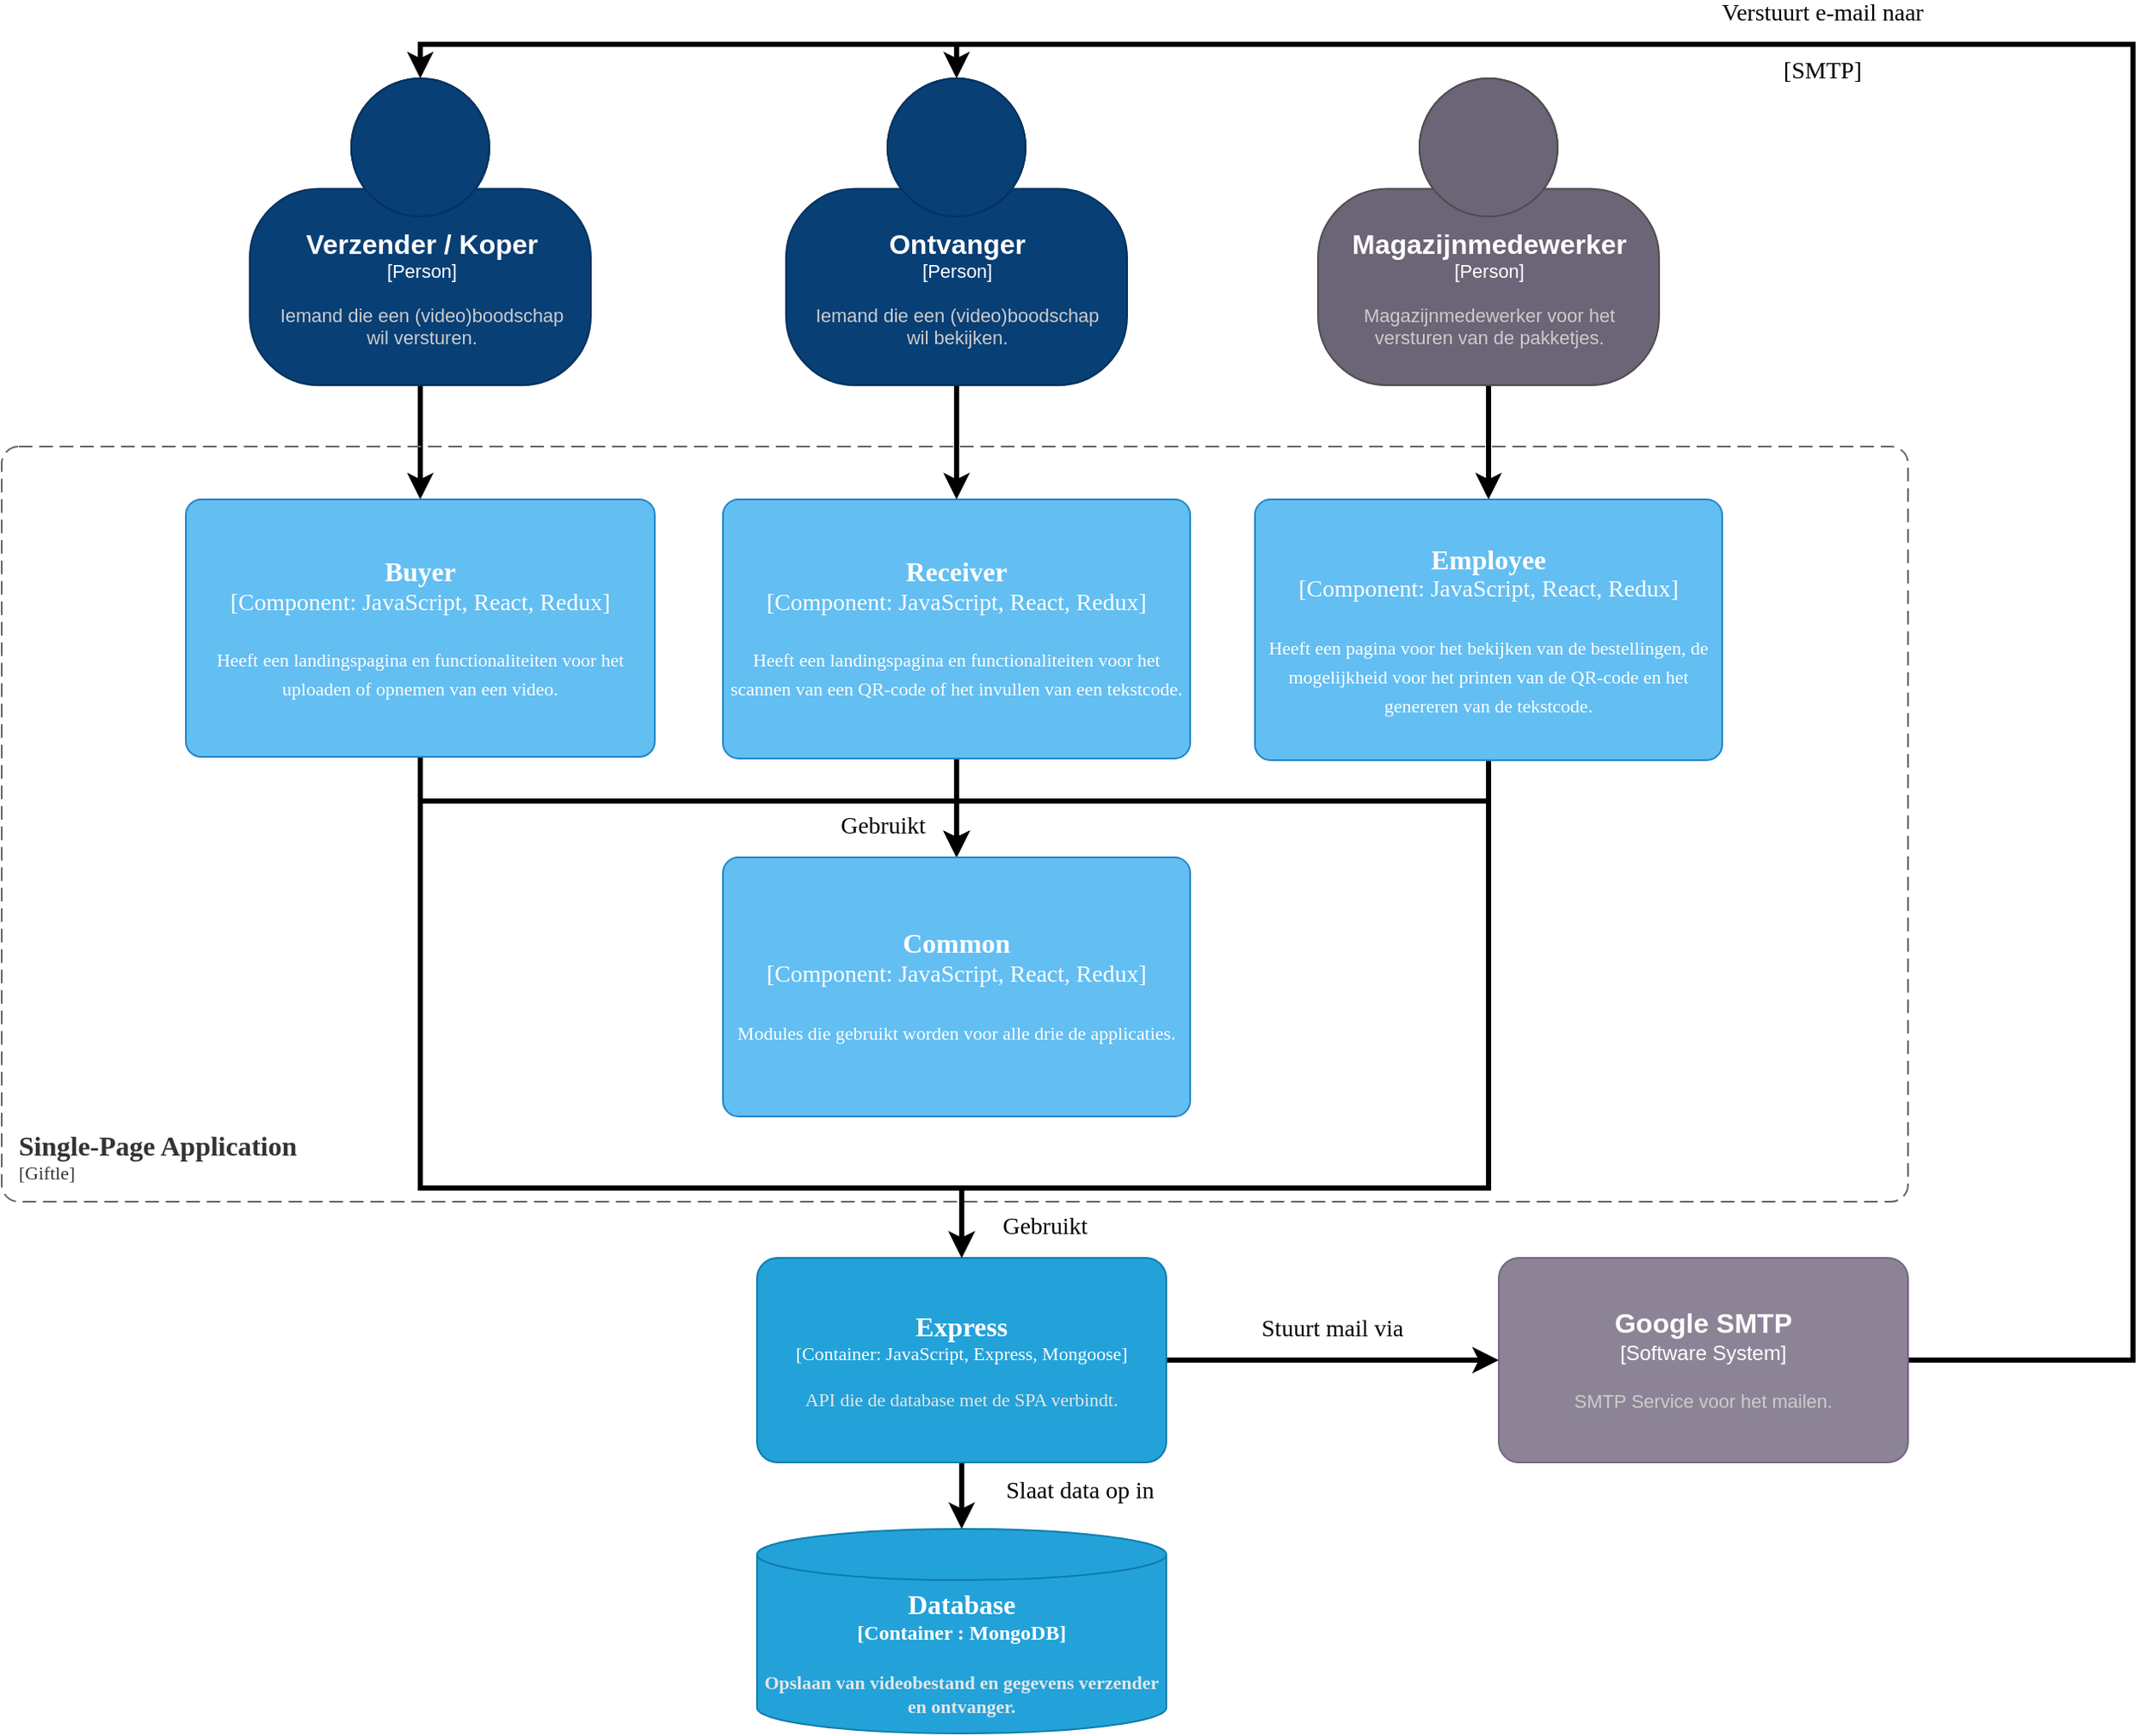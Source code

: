 <mxfile version="15.9.1" type="device"><diagram id="-0ToV_xf4O4VbdPgDHqG" name="Page-1"><mxGraphModel dx="2431" dy="1089" grid="0" gridSize="10" guides="1" tooltips="1" connect="1" arrows="1" fold="1" page="0" pageScale="1" pageWidth="850" pageHeight="1100" math="0" shadow="0"><root><mxCell id="0"/><mxCell id="1" parent="0"/><mxCell id="0wUdZuKvDCX5RXPIYe8K-27" style="edgeStyle=orthogonalEdgeStyle;rounded=0;orthogonalLoop=1;jettySize=auto;html=1;exitX=0.5;exitY=1;exitDx=0;exitDy=0;exitPerimeter=0;entryX=0.5;entryY=0;entryDx=0;entryDy=0;entryPerimeter=0;fontFamily=Verdana;fontSize=14;fontColor=#000000;strokeColor=default;strokeWidth=3;" parent="1" source="0wUdZuKvDCX5RXPIYe8K-1" target="0wUdZuKvDCX5RXPIYe8K-42" edge="1"><mxGeometry relative="1" as="geometry"><mxPoint x="188" y="338.0" as="targetPoint"/></mxGeometry></mxCell><object c4Name="Verzender / Koper" c4Type="Person" c4Description="Iemand die een (video)boodschap&#10;wil versturen." label="&lt;font style=&quot;font-size: 16px&quot;&gt;&lt;b&gt;%c4Name%&lt;/b&gt;&lt;/font&gt;&lt;div&gt;[%c4Type%]&lt;/div&gt;&lt;br&gt;&lt;div&gt;&lt;font style=&quot;font-size: 11px&quot;&gt;&lt;font color=&quot;#cccccc&quot;&gt;%c4Description%&lt;/font&gt;&lt;/div&gt;" placeholders="1" id="0wUdZuKvDCX5RXPIYe8K-1"><mxCell style="html=1;fontSize=11;dashed=0;whitespace=wrap;fillColor=#083F75;strokeColor=#06315C;fontColor=#ffffff;shape=mxgraph.c4.person2;align=center;metaEdit=1;points=[[0.5,0,0],[1,0.5,0],[1,0.75,0],[0.75,1,0],[0.5,1,0],[0.25,1,0],[0,0.75,0],[0,0.5,0]];resizable=0;" parent="1" vertex="1"><mxGeometry x="97.5" y="99" width="200" height="180" as="geometry"/></mxCell></object><mxCell id="sfqRo5XyO4a88tALqcXe-2" style="edgeStyle=orthogonalEdgeStyle;rounded=0;orthogonalLoop=1;jettySize=auto;html=1;entryX=0.5;entryY=0;entryDx=0;entryDy=0;entryPerimeter=0;strokeWidth=3;" parent="1" source="0wUdZuKvDCX5RXPIYe8K-5" target="0wUdZuKvDCX5RXPIYe8K-1" edge="1"><mxGeometry relative="1" as="geometry"><Array as="points"><mxPoint x="1202" y="851"/><mxPoint x="1202" y="79"/><mxPoint x="198" y="79"/></Array></mxGeometry></mxCell><mxCell id="sfqRo5XyO4a88tALqcXe-3" style="edgeStyle=orthogonalEdgeStyle;rounded=0;orthogonalLoop=1;jettySize=auto;html=1;entryX=0.5;entryY=0;entryDx=0;entryDy=0;entryPerimeter=0;strokeWidth=3;startArrow=none;" parent="1" source="sfqRo5XyO4a88tALqcXe-4" target="0wUdZuKvDCX5RXPIYe8K-66" edge="1"><mxGeometry relative="1" as="geometry"><Array as="points"><mxPoint x="512" y="79"/></Array></mxGeometry></mxCell><object placeholders="1" c4Name="Google SMTP" c4Type="Software System" c4Description="SMTP Service voor het mailen." label="&lt;font style=&quot;font-size: 16px&quot;&gt;&lt;b&gt;%c4Name%&lt;/b&gt;&lt;/font&gt;&lt;div&gt;[%c4Type%]&lt;/div&gt;&lt;br&gt;&lt;div&gt;&lt;font style=&quot;font-size: 11px&quot;&gt;&lt;font color=&quot;#cccccc&quot;&gt;%c4Description%&lt;/font&gt;&lt;/div&gt;" id="0wUdZuKvDCX5RXPIYe8K-5"><mxCell style="rounded=1;whiteSpace=wrap;html=1;labelBackgroundColor=none;fillColor=#8C8496;fontColor=#ffffff;align=center;arcSize=10;strokeColor=#736782;metaEdit=1;resizable=0;points=[[0.25,0,0],[0.5,0,0],[0.75,0,0],[1,0.25,0],[1,0.5,0],[1,0.75,0],[0.75,1,0],[0.5,1,0],[0.25,1,0],[0,0.75,0],[0,0.5,0],[0,0.25,0]];" parent="1" vertex="1"><mxGeometry x="830" y="791" width="240" height="120" as="geometry"/></mxCell></object><object placeholders="1" c4Name="Single-Page Application" c4Type="Software System" c4Application="Giftle" label="&lt;font style=&quot;font-size: 16px&quot;&gt;&lt;b&gt;&lt;div style=&quot;text-align: left&quot;&gt;%c4Name%&lt;/div&gt;&lt;/b&gt;&lt;/font&gt;&lt;div style=&quot;text-align: left&quot;&gt;[%c4Application%]&lt;/div&gt;" id="0wUdZuKvDCX5RXPIYe8K-20"><mxCell style="rounded=1;fontSize=11;whiteSpace=wrap;html=1;dashed=1;arcSize=20;fillColor=none;strokeColor=#666666;fontColor=#333333;labelBackgroundColor=none;align=left;verticalAlign=bottom;labelBorderColor=none;spacingTop=0;spacing=10;dashPattern=8 4;metaEdit=1;rotatable=0;perimeter=rectanglePerimeter;noLabel=0;labelPadding=0;allowArrows=0;connectable=0;expand=0;recursiveResize=0;editable=1;pointerEvents=0;absoluteArcSize=1;points=[[0.25,0,0],[0.5,0,0],[0.75,0,0],[1,0.25,0],[1,0.5,0],[1,0.75,0],[0.75,1,0],[0.5,1,0],[0.25,1,0],[0,0.75,0],[0,0.5,0],[0,0.25,0]];fontFamily=Verdana;" parent="1" vertex="1"><mxGeometry x="-48" y="315" width="1118" height="443" as="geometry"/></mxCell></object><object placeholders="1" c4Type="Database" c4Container="Container " c4Technology="MongoDB" c4Description="Opslaan van videobestand en gegevens verzender en ontvanger." label="&lt;font style=&quot;font-size: 16px&quot;&gt;&lt;b&gt;%c4Type%&lt;/font&gt;&lt;div&gt;[%c4Container%:&amp;nbsp;%c4Technology%]&lt;/div&gt;&lt;br&gt;&lt;div&gt;&lt;font style=&quot;font-size: 11px&quot;&gt;&lt;font color=&quot;#E6E6E6&quot;&gt;%c4Description%&lt;/font&gt;&lt;/div&gt;" id="0wUdZuKvDCX5RXPIYe8K-22"><mxCell style="shape=cylinder3;size=15;whiteSpace=wrap;html=1;boundedLbl=1;rounded=0;labelBackgroundColor=none;fillColor=#23A2D9;fontSize=12;fontColor=#ffffff;align=center;strokeColor=#0E7DAD;metaEdit=1;points=[[0.5,0,0],[1,0.25,0],[1,0.5,0],[1,0.75,0],[0.5,1,0],[0,0.75,0],[0,0.5,0],[0,0.25,0]];resizable=0;fontFamily=Verdana;" parent="1" vertex="1"><mxGeometry x="395" y="950" width="240" height="120" as="geometry"/></mxCell></object><mxCell id="0wUdZuKvDCX5RXPIYe8K-56" style="edgeStyle=orthogonalEdgeStyle;rounded=0;orthogonalLoop=1;jettySize=auto;html=1;exitX=0.5;exitY=1;exitDx=0;exitDy=0;exitPerimeter=0;entryX=0.5;entryY=0;entryDx=0;entryDy=0;entryPerimeter=0;fontFamily=Verdana;fontSize=14;fontColor=#000000;strokeColor=default;strokeWidth=3;" parent="1" source="0wUdZuKvDCX5RXPIYe8K-23" target="0wUdZuKvDCX5RXPIYe8K-22" edge="1"><mxGeometry relative="1" as="geometry"/></mxCell><mxCell id="0wUdZuKvDCX5RXPIYe8K-64" style="edgeStyle=orthogonalEdgeStyle;rounded=0;orthogonalLoop=1;jettySize=auto;html=1;entryX=0;entryY=0.5;entryDx=0;entryDy=0;entryPerimeter=0;fontFamily=Verdana;fontSize=14;fontColor=#000000;strokeColor=default;strokeWidth=3;" parent="1" source="0wUdZuKvDCX5RXPIYe8K-23" target="0wUdZuKvDCX5RXPIYe8K-5" edge="1"><mxGeometry relative="1" as="geometry"/></mxCell><object placeholders="1" c4Name="Express" c4Type="Container" c4Technology="JavaScript, Express, Mongoose" c4Description="API die de database met de SPA verbindt." label="&lt;font style=&quot;font-size: 16px&quot;&gt;&lt;b&gt;%c4Name%&lt;/b&gt;&lt;/font&gt;&lt;div&gt;[%c4Type%: %c4Technology%]&lt;/div&gt;&lt;br&gt;&lt;div&gt;&lt;font style=&quot;font-size: 11px&quot;&gt;&lt;font color=&quot;#E6E6E6&quot;&gt;%c4Description%&lt;/font&gt;&lt;/div&gt;" id="0wUdZuKvDCX5RXPIYe8K-23"><mxCell style="rounded=1;whiteSpace=wrap;html=1;fontSize=11;labelBackgroundColor=none;fillColor=#23A2D9;fontColor=#ffffff;align=center;arcSize=10;strokeColor=#0E7DAD;metaEdit=1;resizable=0;points=[[0.25,0,0],[0.5,0,0],[0.75,0,0],[1,0.25,0],[1,0.5,0],[1,0.75,0],[0.75,1,0],[0.5,1,0],[0.25,1,0],[0,0.75,0],[0,0.5,0],[0,0.25,0]];fontFamily=Verdana;" parent="1" vertex="1"><mxGeometry x="395" y="791" width="240" height="120" as="geometry"/></mxCell></object><mxCell id="0wUdZuKvDCX5RXPIYe8K-35" value="Slaat data op in" style="text;html=1;strokeColor=none;fillColor=none;align=center;verticalAlign=middle;whiteSpace=wrap;rounded=0;fontFamily=Verdana;fontSize=14;fontColor=#000000;" parent="1" vertex="1"><mxGeometry x="526" y="913" width="117" height="30" as="geometry"/></mxCell><mxCell id="0wUdZuKvDCX5RXPIYe8K-51" style="edgeStyle=orthogonalEdgeStyle;rounded=0;orthogonalLoop=1;jettySize=auto;html=1;entryX=0.5;entryY=0;entryDx=0;entryDy=0;entryPerimeter=0;fontFamily=Verdana;fontSize=14;fontColor=#000000;strokeColor=default;strokeWidth=3;" parent="1" source="0wUdZuKvDCX5RXPIYe8K-42" target="0wUdZuKvDCX5RXPIYe8K-50" edge="1"><mxGeometry relative="1" as="geometry"><Array as="points"><mxPoint x="197" y="523"/><mxPoint x="512" y="523"/></Array></mxGeometry></mxCell><mxCell id="0wUdZuKvDCX5RXPIYe8K-59" style="edgeStyle=orthogonalEdgeStyle;rounded=0;orthogonalLoop=1;jettySize=auto;html=1;fontFamily=Verdana;fontSize=14;fontColor=#000000;strokeColor=default;strokeWidth=3;" parent="1" source="0wUdZuKvDCX5RXPIYe8K-42" target="0wUdZuKvDCX5RXPIYe8K-23" edge="1"><mxGeometry relative="1" as="geometry"><Array as="points"><mxPoint x="197" y="750"/><mxPoint x="515" y="750"/></Array></mxGeometry></mxCell><object placeholders="1" c4Name="Buyer" c4Type="Component" c4Technology="JavaScript, React, Redux" c4Description="Heeft een landingspagina en functionaliteiten voor het uploaden of opnemen van een video." label="&lt;font style=&quot;font-size: 16px&quot;&gt;&lt;b&gt;%c4Name%&lt;/b&gt;&lt;/font&gt;&lt;div&gt;[%c4Type%: %c4Technology%]&lt;/div&gt;&lt;br&gt;&lt;div&gt;&lt;font style=&quot;font-size: 11px&quot;&gt;%c4Description%&lt;/font&gt;&lt;/div&gt;" id="0wUdZuKvDCX5RXPIYe8K-42"><mxCell style="rounded=1;whiteSpace=wrap;html=1;labelBackgroundColor=none;fillColor=#63BEF2;fontColor=#ffffff;align=center;arcSize=6;strokeColor=#2086C9;metaEdit=1;resizable=1;points=[[0.25,0,0],[0.5,0,0],[0.75,0,0],[1,0.25,0],[1,0.5,0],[1,0.75,0],[0.75,1,0],[0.5,1,0],[0.25,1,0],[0,0.75,0],[0,0.5,0],[0,0.25,0]];fontFamily=Verdana;fontSize=14;" parent="1" vertex="1"><mxGeometry x="60" y="346" width="275" height="151" as="geometry"/></mxCell></object><mxCell id="0wUdZuKvDCX5RXPIYe8K-52" style="edgeStyle=orthogonalEdgeStyle;rounded=0;orthogonalLoop=1;jettySize=auto;html=1;entryX=0.5;entryY=0;entryDx=0;entryDy=0;entryPerimeter=0;fontFamily=Verdana;fontSize=14;fontColor=#000000;strokeColor=default;strokeWidth=3;" parent="1" source="0wUdZuKvDCX5RXPIYe8K-43" target="0wUdZuKvDCX5RXPIYe8K-50" edge="1"><mxGeometry relative="1" as="geometry"/></mxCell><object placeholders="1" c4Name="Receiver" c4Type="Component" c4Technology="JavaScript, React, Redux" c4Description="Heeft een landingspagina en functionaliteiten voor het scannen van een QR-code of het invullen van een tekstcode." label="&lt;font style=&quot;font-size: 16px&quot;&gt;&lt;b&gt;%c4Name%&lt;/b&gt;&lt;/font&gt;&lt;div&gt;[%c4Type%: %c4Technology%]&lt;/div&gt;&lt;br&gt;&lt;div&gt;&lt;font style=&quot;font-size: 11px&quot;&gt;%c4Description%&lt;/font&gt;&lt;/div&gt;" id="0wUdZuKvDCX5RXPIYe8K-43"><mxCell style="rounded=1;whiteSpace=wrap;html=1;labelBackgroundColor=none;fillColor=#63BEF2;fontColor=#ffffff;align=center;arcSize=6;strokeColor=#2086C9;metaEdit=1;resizable=1;points=[[0.25,0,0],[0.5,0,0],[0.75,0,0],[1,0.25,0],[1,0.5,0],[1,0.75,0],[0.75,1,0],[0.5,1,0],[0.25,1,0],[0,0.75,0],[0,0.5,0],[0,0.25,0]];fontFamily=Verdana;fontSize=14;" parent="1" vertex="1"><mxGeometry x="375" y="346" width="274" height="152" as="geometry"/></mxCell></object><mxCell id="0wUdZuKvDCX5RXPIYe8K-53" style="edgeStyle=orthogonalEdgeStyle;rounded=0;orthogonalLoop=1;jettySize=auto;html=1;fontFamily=Verdana;fontSize=14;fontColor=#000000;strokeColor=default;strokeWidth=3;" parent="1" source="0wUdZuKvDCX5RXPIYe8K-49" target="0wUdZuKvDCX5RXPIYe8K-50" edge="1"><mxGeometry relative="1" as="geometry"><Array as="points"><mxPoint x="824" y="523"/><mxPoint x="512" y="523"/></Array></mxGeometry></mxCell><mxCell id="0wUdZuKvDCX5RXPIYe8K-57" style="edgeStyle=orthogonalEdgeStyle;rounded=0;orthogonalLoop=1;jettySize=auto;html=1;exitX=0.5;exitY=1;exitDx=0;exitDy=0;exitPerimeter=0;fontFamily=Verdana;fontSize=14;fontColor=#000000;strokeColor=default;strokeWidth=3;" parent="1" source="0wUdZuKvDCX5RXPIYe8K-49" target="0wUdZuKvDCX5RXPIYe8K-23" edge="1"><mxGeometry relative="1" as="geometry"><Array as="points"><mxPoint x="824" y="750"/><mxPoint x="515" y="750"/></Array></mxGeometry></mxCell><object placeholders="1" c4Name="Employee" c4Type="Component" c4Technology="JavaScript, React, Redux" c4Description="Heeft een pagina voor het bekijken van de bestellingen, de mogelijkheid voor het printen van de QR-code en het genereren van de tekstcode." label="&lt;font style=&quot;font-size: 16px&quot;&gt;&lt;b&gt;%c4Name%&lt;/b&gt;&lt;/font&gt;&lt;div&gt;[%c4Type%: %c4Technology%]&lt;/div&gt;&lt;br&gt;&lt;div&gt;&lt;font style=&quot;font-size: 11px&quot;&gt;%c4Description%&lt;/font&gt;&lt;/div&gt;" id="0wUdZuKvDCX5RXPIYe8K-49"><mxCell style="rounded=1;whiteSpace=wrap;html=1;labelBackgroundColor=none;fillColor=#63BEF2;fontColor=#ffffff;align=center;arcSize=6;strokeColor=#2086C9;metaEdit=1;resizable=1;points=[[0.25,0,0],[0.5,0,0],[0.75,0,0],[1,0.25,0],[1,0.5,0],[1,0.75,0],[0.75,1,0],[0.5,1,0],[0.25,1,0],[0,0.75,0],[0,0.5,0],[0,0.25,0]];fontFamily=Verdana;fontSize=14;" parent="1" vertex="1"><mxGeometry x="687" y="346" width="274" height="153" as="geometry"/></mxCell></object><object placeholders="1" c4Name="Common" c4Type="Component" c4Technology="JavaScript, React, Redux" c4Description="Modules die gebruikt worden voor alle drie de applicaties." label="&lt;font style=&quot;font-size: 16px&quot;&gt;&lt;b&gt;%c4Name%&lt;/b&gt;&lt;/font&gt;&lt;div&gt;[%c4Type%: %c4Technology%]&lt;/div&gt;&lt;br&gt;&lt;div&gt;&lt;font style=&quot;font-size: 11px&quot;&gt;%c4Description%&lt;/font&gt;&lt;/div&gt;" id="0wUdZuKvDCX5RXPIYe8K-50"><mxCell style="rounded=1;whiteSpace=wrap;html=1;labelBackgroundColor=none;fillColor=#63BEF2;fontColor=#ffffff;align=center;arcSize=6;strokeColor=#2086C9;metaEdit=1;resizable=1;points=[[0.25,0,0],[0.5,0,0],[0.75,0,0],[1,0.25,0],[1,0.5,0],[1,0.75,0],[0.75,1,0],[0.5,1,0],[0.25,1,0],[0,0.75,0],[0,0.5,0],[0,0.25,0]];fontFamily=Verdana;fontSize=14;" parent="1" vertex="1"><mxGeometry x="375" y="556" width="274" height="152" as="geometry"/></mxCell></object><mxCell id="0wUdZuKvDCX5RXPIYe8K-60" value="Gebruikt" style="text;html=1;strokeColor=none;fillColor=none;align=center;verticalAlign=middle;whiteSpace=wrap;rounded=0;fontFamily=Verdana;fontSize=14;fontColor=#000000;" parent="1" vertex="1"><mxGeometry x="430.5" y="523" width="76" height="30" as="geometry"/></mxCell><mxCell id="0wUdZuKvDCX5RXPIYe8K-61" value="Gebruikt" style="text;html=1;strokeColor=none;fillColor=none;align=center;verticalAlign=middle;whiteSpace=wrap;rounded=0;fontFamily=Verdana;fontSize=14;fontColor=#000000;" parent="1" vertex="1"><mxGeometry x="526" y="758" width="76" height="30" as="geometry"/></mxCell><mxCell id="0wUdZuKvDCX5RXPIYe8K-65" value="Stuurt mail via" style="text;html=1;strokeColor=none;fillColor=none;align=center;verticalAlign=middle;whiteSpace=wrap;rounded=0;fontFamily=Verdana;fontSize=14;fontColor=#000000;" parent="1" vertex="1"><mxGeometry x="674" y="818" width="117" height="30" as="geometry"/></mxCell><mxCell id="0wUdZuKvDCX5RXPIYe8K-67" style="edgeStyle=orthogonalEdgeStyle;rounded=0;orthogonalLoop=1;jettySize=auto;html=1;entryX=0.5;entryY=0;entryDx=0;entryDy=0;entryPerimeter=0;fontFamily=Verdana;fontSize=14;fontColor=#000000;strokeColor=default;strokeWidth=3;" parent="1" source="0wUdZuKvDCX5RXPIYe8K-66" target="0wUdZuKvDCX5RXPIYe8K-43" edge="1"><mxGeometry relative="1" as="geometry"/></mxCell><object c4Name="Ontvanger" c4Type="Person" c4Description="Iemand die een (video)boodschap&#10;wil bekijken." label="&lt;font style=&quot;font-size: 16px&quot;&gt;&lt;b&gt;%c4Name%&lt;/b&gt;&lt;/font&gt;&lt;div&gt;[%c4Type%]&lt;/div&gt;&lt;br&gt;&lt;div&gt;&lt;font style=&quot;font-size: 11px&quot;&gt;&lt;font color=&quot;#cccccc&quot;&gt;%c4Description%&lt;/font&gt;&lt;/div&gt;" placeholders="1" id="0wUdZuKvDCX5RXPIYe8K-66"><mxCell style="html=1;fontSize=11;dashed=0;whitespace=wrap;fillColor=#083F75;strokeColor=#06315C;fontColor=#ffffff;shape=mxgraph.c4.person2;align=center;metaEdit=1;points=[[0.5,0,0],[1,0.5,0],[1,0.75,0],[0.75,1,0],[0.5,1,0],[0.25,1,0],[0,0.75,0],[0,0.5,0]];resizable=0;" parent="1" vertex="1"><mxGeometry x="412" y="99" width="200" height="180" as="geometry"/></mxCell></object><mxCell id="0wUdZuKvDCX5RXPIYe8K-69" style="edgeStyle=orthogonalEdgeStyle;rounded=0;orthogonalLoop=1;jettySize=auto;html=1;entryX=0.5;entryY=0;entryDx=0;entryDy=0;entryPerimeter=0;fontFamily=Verdana;fontSize=14;fontColor=#000000;strokeColor=default;strokeWidth=3;" parent="1" source="0wUdZuKvDCX5RXPIYe8K-68" target="0wUdZuKvDCX5RXPIYe8K-49" edge="1"><mxGeometry relative="1" as="geometry"/></mxCell><object placeholders="1" c4Name="Magazijnmedewerker" c4Type="Person" c4Description="Magazijnmedewerker voor het&#10;versturen van de pakketjes." label="&lt;font style=&quot;font-size: 16px&quot;&gt;&lt;b&gt;%c4Name%&lt;/b&gt;&lt;/font&gt;&lt;div&gt;[%c4Type%]&lt;/div&gt;&lt;br&gt;&lt;div&gt;&lt;font style=&quot;font-size: 11px&quot;&gt;&lt;font color=&quot;#cccccc&quot;&gt;%c4Description%&lt;/font&gt;&lt;/font&gt;&lt;/div&gt;" id="0wUdZuKvDCX5RXPIYe8K-68"><mxCell style="html=1;fontSize=11;dashed=0;whitespace=wrap;fillColor=#6C6477;strokeColor=#4D4D4D;fontColor=#ffffff;shape=mxgraph.c4.person2;align=center;metaEdit=1;points=[[0.5,0,0],[1,0.5,0],[1,0.75,0],[0.75,1,0],[0.5,1,0],[0.25,1,0],[0,0.75,0],[0,0.5,0]];resizable=0;rounded=1;fontFamily=Helvetica;" parent="1" vertex="1"><mxGeometry x="724" y="99" width="200" height="180" as="geometry"/></mxCell></object><mxCell id="sfqRo5XyO4a88tALqcXe-4" value="&lt;font face=&quot;Verdana&quot; style=&quot;font-size: 14px&quot;&gt;Verstuurt e-mail naar&lt;br&gt;&lt;br&gt;[SMTP]&lt;/font&gt;" style="text;html=1;strokeColor=none;fillColor=none;align=center;verticalAlign=middle;whiteSpace=wrap;rounded=0;" parent="1" vertex="1"><mxGeometry x="927" y="63" width="186" height="30" as="geometry"/></mxCell></root></mxGraphModel></diagram></mxfile>